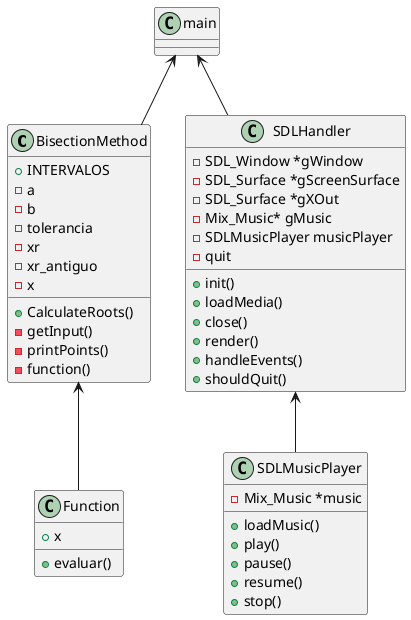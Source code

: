 @startuml METODO_NUMERICO_BISECCION

class BisectionMethod{
    + CalculateRoots()
    + INTERVALOS
    - getInput()
    - printPoints()
    - function()
    - a
    - b
    - tolerancia
    - xr
    - xr_antiguo
    - x

}

class Function{
    + evaluar()
    + x
}

class SDLHandler{
    + init()
    + loadMedia()
    + close()
    + render()
    + handleEvents()
    + shouldQuit()
    - SDL_Window *gWindow
    - SDL_Surface *gScreenSurface
    - SDL_Surface *gXOut
    - Mix_Music* gMusic
    - SDLMusicPlayer musicPlayer
    - quit

}

class SDLMusicPlayer{
    + loadMusic()
    + play()
    + pause()
    + resume()
    + stop()
    - Mix_Music *music
}

BisectionMethod <-- Function
main <-- BisectionMethod
main <-- SDLHandler
SDLHandler <-- SDLMusicPlayer